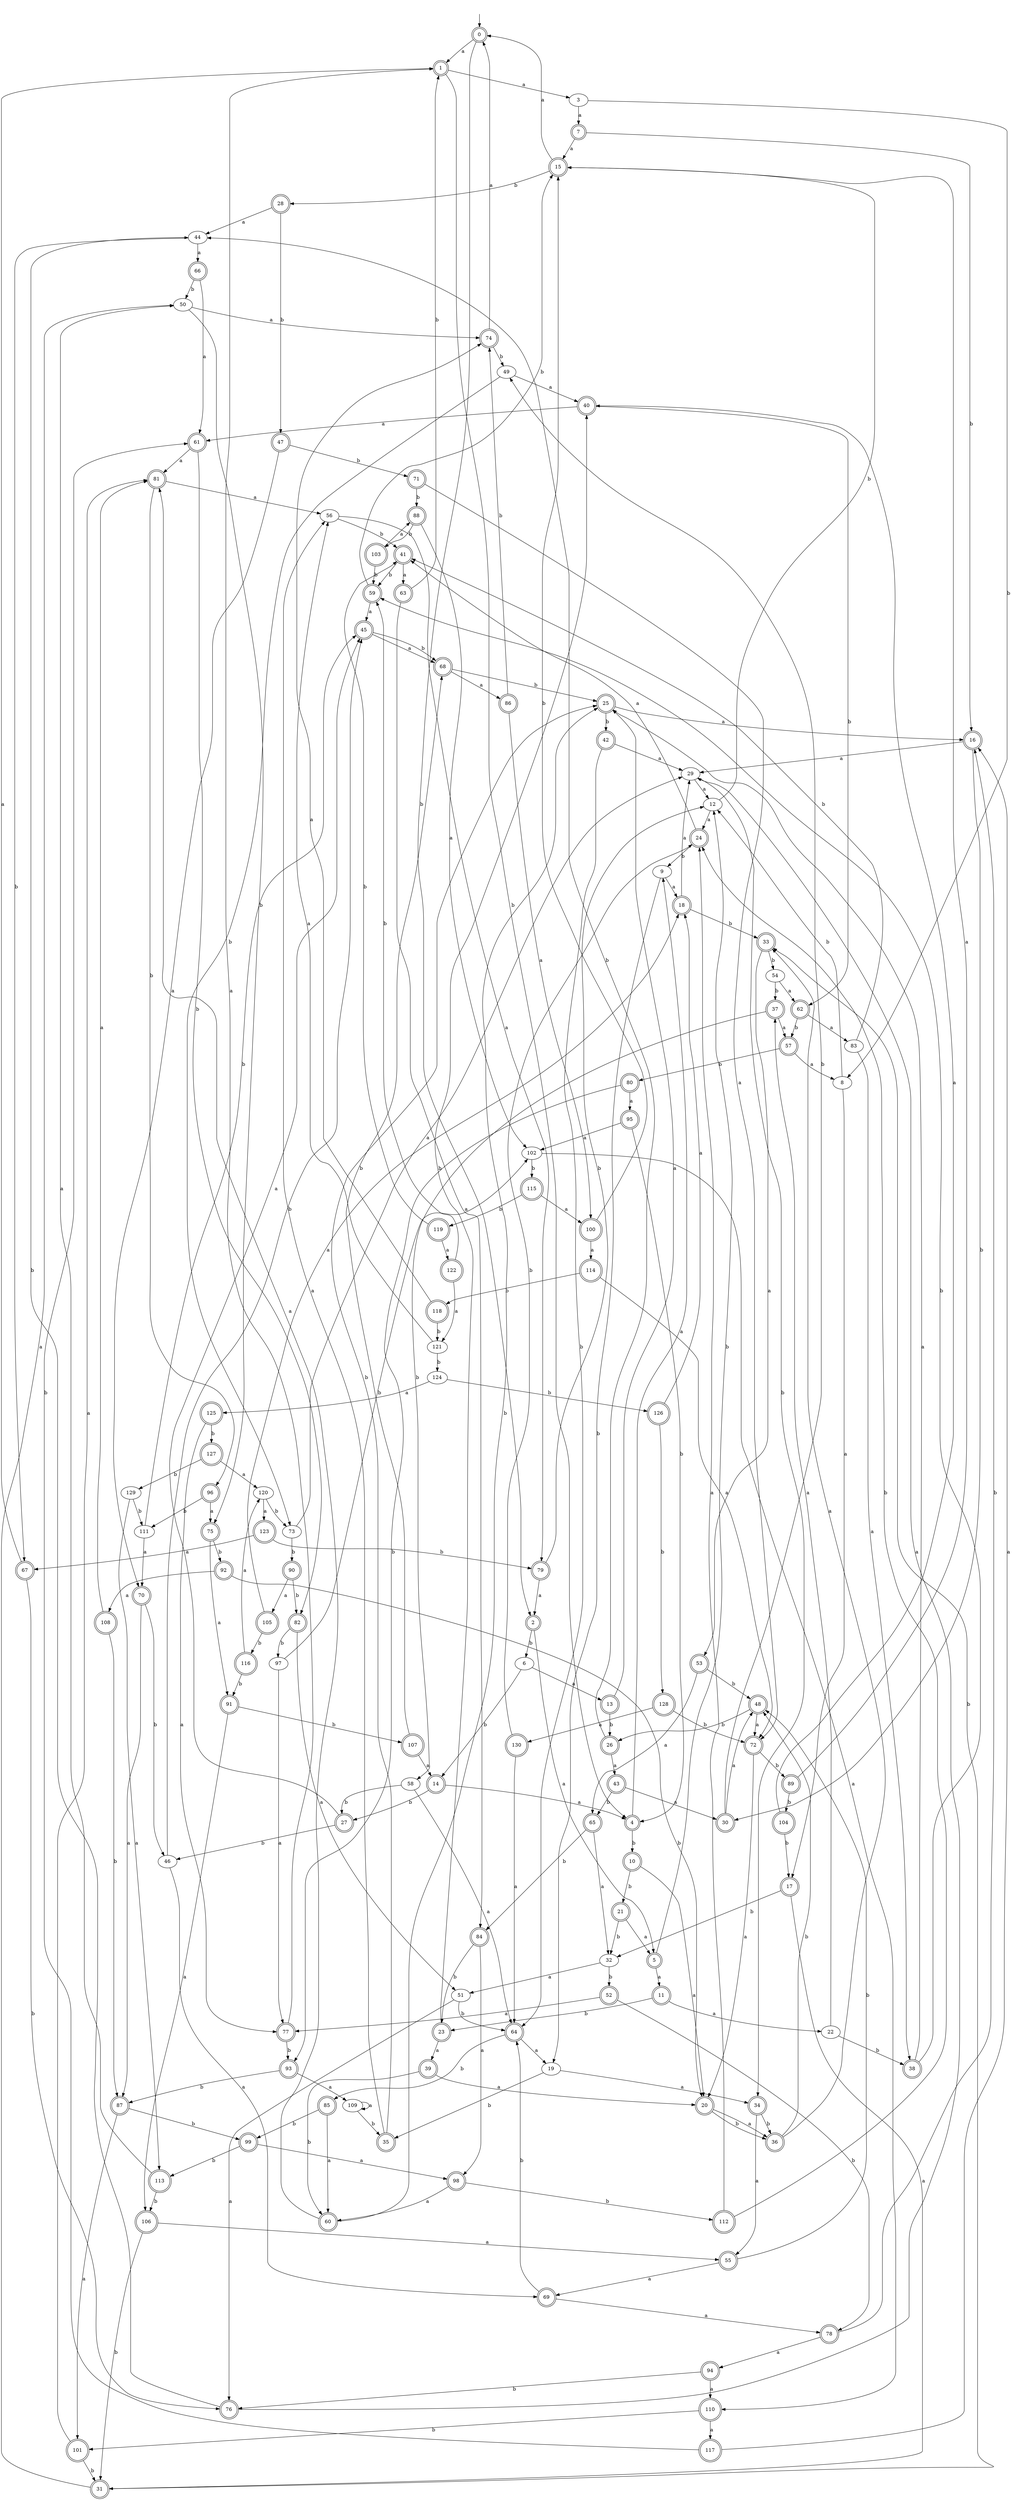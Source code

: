 digraph RandomDFA {
  __start0 [label="", shape=none];
  __start0 -> 0 [label=""];
  0 [shape=circle] [shape=doublecircle]
  0 -> 1 [label="a"]
  0 -> 2 [label="b"]
  1 [shape=doublecircle]
  1 -> 3 [label="a"]
  1 -> 4 [label="b"]
  2 [shape=doublecircle]
  2 -> 5 [label="a"]
  2 -> 6 [label="b"]
  3
  3 -> 7 [label="a"]
  3 -> 8 [label="b"]
  4 [shape=doublecircle]
  4 -> 9 [label="a"]
  4 -> 10 [label="b"]
  5 [shape=doublecircle]
  5 -> 11 [label="a"]
  5 -> 12 [label="b"]
  6
  6 -> 13 [label="a"]
  6 -> 14 [label="b"]
  7 [shape=doublecircle]
  7 -> 15 [label="a"]
  7 -> 16 [label="b"]
  8
  8 -> 17 [label="a"]
  8 -> 12 [label="b"]
  9
  9 -> 18 [label="a"]
  9 -> 19 [label="b"]
  10 [shape=doublecircle]
  10 -> 20 [label="a"]
  10 -> 21 [label="b"]
  11 [shape=doublecircle]
  11 -> 22 [label="a"]
  11 -> 23 [label="b"]
  12
  12 -> 24 [label="a"]
  12 -> 15 [label="b"]
  13 [shape=doublecircle]
  13 -> 25 [label="a"]
  13 -> 26 [label="b"]
  14 [shape=doublecircle]
  14 -> 4 [label="a"]
  14 -> 27 [label="b"]
  15 [shape=doublecircle]
  15 -> 0 [label="a"]
  15 -> 28 [label="b"]
  16 [shape=doublecircle]
  16 -> 29 [label="a"]
  16 -> 30 [label="b"]
  17 [shape=doublecircle]
  17 -> 31 [label="a"]
  17 -> 32 [label="b"]
  18 [shape=doublecircle]
  18 -> 29 [label="a"]
  18 -> 33 [label="b"]
  19
  19 -> 34 [label="a"]
  19 -> 35 [label="b"]
  20 [shape=doublecircle]
  20 -> 36 [label="a"]
  20 -> 36 [label="b"]
  21 [shape=doublecircle]
  21 -> 5 [label="a"]
  21 -> 32 [label="b"]
  22
  22 -> 37 [label="a"]
  22 -> 38 [label="b"]
  23 [shape=doublecircle]
  23 -> 39 [label="a"]
  23 -> 40 [label="b"]
  24 [shape=doublecircle]
  24 -> 41 [label="a"]
  24 -> 9 [label="b"]
  25 [shape=doublecircle]
  25 -> 16 [label="a"]
  25 -> 42 [label="b"]
  26 [shape=doublecircle]
  26 -> 43 [label="a"]
  26 -> 44 [label="b"]
  27 [shape=doublecircle]
  27 -> 45 [label="a"]
  27 -> 46 [label="b"]
  28 [shape=doublecircle]
  28 -> 44 [label="a"]
  28 -> 47 [label="b"]
  29
  29 -> 12 [label="a"]
  29 -> 34 [label="b"]
  30 [shape=doublecircle]
  30 -> 48 [label="a"]
  30 -> 49 [label="b"]
  31 [shape=doublecircle]
  31 -> 50 [label="a"]
  31 -> 33 [label="b"]
  32
  32 -> 51 [label="a"]
  32 -> 52 [label="b"]
  33 [shape=doublecircle]
  33 -> 53 [label="a"]
  33 -> 54 [label="b"]
  34 [shape=doublecircle]
  34 -> 55 [label="a"]
  34 -> 36 [label="b"]
  35 [shape=doublecircle]
  35 -> 56 [label="a"]
  35 -> 25 [label="b"]
  36 [shape=doublecircle]
  36 -> 33 [label="a"]
  36 -> 48 [label="b"]
  37 [shape=doublecircle]
  37 -> 57 [label="a"]
  37 -> 58 [label="b"]
  38 [shape=doublecircle]
  38 -> 25 [label="a"]
  38 -> 59 [label="b"]
  39 [shape=doublecircle]
  39 -> 20 [label="a"]
  39 -> 60 [label="b"]
  40 [shape=doublecircle]
  40 -> 61 [label="a"]
  40 -> 62 [label="b"]
  41 [shape=doublecircle]
  41 -> 63 [label="a"]
  41 -> 59 [label="b"]
  42 [shape=doublecircle]
  42 -> 29 [label="a"]
  42 -> 64 [label="b"]
  43 [shape=doublecircle]
  43 -> 30 [label="a"]
  43 -> 65 [label="b"]
  44
  44 -> 66 [label="a"]
  44 -> 67 [label="b"]
  45 [shape=doublecircle]
  45 -> 68 [label="a"]
  45 -> 68 [label="b"]
  46
  46 -> 69 [label="a"]
  46 -> 45 [label="b"]
  47 [shape=doublecircle]
  47 -> 70 [label="a"]
  47 -> 71 [label="b"]
  48 [shape=doublecircle]
  48 -> 72 [label="a"]
  48 -> 26 [label="b"]
  49
  49 -> 40 [label="a"]
  49 -> 73 [label="b"]
  50
  50 -> 74 [label="a"]
  50 -> 75 [label="b"]
  51
  51 -> 76 [label="a"]
  51 -> 64 [label="b"]
  52 [shape=doublecircle]
  52 -> 77 [label="a"]
  52 -> 78 [label="b"]
  53 [shape=doublecircle]
  53 -> 65 [label="a"]
  53 -> 48 [label="b"]
  54
  54 -> 62 [label="a"]
  54 -> 37 [label="b"]
  55 [shape=doublecircle]
  55 -> 69 [label="a"]
  55 -> 48 [label="b"]
  56
  56 -> 79 [label="a"]
  56 -> 41 [label="b"]
  57 [shape=doublecircle]
  57 -> 8 [label="a"]
  57 -> 80 [label="b"]
  58
  58 -> 64 [label="a"]
  58 -> 27 [label="b"]
  59 [shape=doublecircle]
  59 -> 45 [label="a"]
  59 -> 15 [label="b"]
  60 [shape=doublecircle]
  60 -> 81 [label="a"]
  60 -> 25 [label="b"]
  61 [shape=doublecircle]
  61 -> 81 [label="a"]
  61 -> 82 [label="b"]
  62 [shape=doublecircle]
  62 -> 83 [label="a"]
  62 -> 57 [label="b"]
  63 [shape=doublecircle]
  63 -> 84 [label="a"]
  63 -> 1 [label="b"]
  64 [shape=doublecircle]
  64 -> 19 [label="a"]
  64 -> 85 [label="b"]
  65 [shape=doublecircle]
  65 -> 32 [label="a"]
  65 -> 84 [label="b"]
  66 [shape=doublecircle]
  66 -> 61 [label="a"]
  66 -> 50 [label="b"]
  67 [shape=doublecircle]
  67 -> 1 [label="a"]
  67 -> 76 [label="b"]
  68 [shape=doublecircle]
  68 -> 86 [label="a"]
  68 -> 25 [label="b"]
  69 [shape=doublecircle]
  69 -> 78 [label="a"]
  69 -> 64 [label="b"]
  70 [shape=doublecircle]
  70 -> 87 [label="a"]
  70 -> 46 [label="b"]
  71 [shape=doublecircle]
  71 -> 72 [label="a"]
  71 -> 88 [label="b"]
  72 [shape=doublecircle]
  72 -> 20 [label="a"]
  72 -> 89 [label="b"]
  73
  73 -> 29 [label="a"]
  73 -> 90 [label="b"]
  74 [shape=doublecircle]
  74 -> 0 [label="a"]
  74 -> 49 [label="b"]
  75 [shape=doublecircle]
  75 -> 91 [label="a"]
  75 -> 92 [label="b"]
  76 [shape=doublecircle]
  76 -> 29 [label="a"]
  76 -> 44 [label="b"]
  77 [shape=doublecircle]
  77 -> 1 [label="a"]
  77 -> 93 [label="b"]
  78 [shape=doublecircle]
  78 -> 94 [label="a"]
  78 -> 16 [label="b"]
  79 [shape=doublecircle]
  79 -> 2 [label="a"]
  79 -> 12 [label="b"]
  80 [shape=doublecircle]
  80 -> 95 [label="a"]
  80 -> 93 [label="b"]
  81 [shape=doublecircle]
  81 -> 56 [label="a"]
  81 -> 96 [label="b"]
  82 [shape=doublecircle]
  82 -> 51 [label="a"]
  82 -> 97 [label="b"]
  83
  83 -> 38 [label="a"]
  83 -> 41 [label="b"]
  84 [shape=doublecircle]
  84 -> 98 [label="a"]
  84 -> 23 [label="b"]
  85 [shape=doublecircle]
  85 -> 60 [label="a"]
  85 -> 99 [label="b"]
  86 [shape=doublecircle]
  86 -> 100 [label="a"]
  86 -> 74 [label="b"]
  87 [shape=doublecircle]
  87 -> 101 [label="a"]
  87 -> 99 [label="b"]
  88 [shape=doublecircle]
  88 -> 102 [label="a"]
  88 -> 103 [label="b"]
  89 [shape=doublecircle]
  89 -> 15 [label="a"]
  89 -> 104 [label="b"]
  90 [shape=doublecircle]
  90 -> 105 [label="a"]
  90 -> 82 [label="b"]
  91 [shape=doublecircle]
  91 -> 106 [label="a"]
  91 -> 107 [label="b"]
  92 [shape=doublecircle]
  92 -> 108 [label="a"]
  92 -> 20 [label="b"]
  93 [shape=doublecircle]
  93 -> 109 [label="a"]
  93 -> 87 [label="b"]
  94 [shape=doublecircle]
  94 -> 110 [label="a"]
  94 -> 76 [label="b"]
  95 [shape=doublecircle]
  95 -> 102 [label="a"]
  95 -> 4 [label="b"]
  96 [shape=doublecircle]
  96 -> 75 [label="a"]
  96 -> 111 [label="b"]
  97
  97 -> 77 [label="a"]
  97 -> 102 [label="b"]
  98 [shape=doublecircle]
  98 -> 60 [label="a"]
  98 -> 112 [label="b"]
  99 [shape=doublecircle]
  99 -> 98 [label="a"]
  99 -> 113 [label="b"]
  100 [shape=doublecircle]
  100 -> 114 [label="a"]
  100 -> 15 [label="b"]
  101 [shape=doublecircle]
  101 -> 81 [label="a"]
  101 -> 31 [label="b"]
  102
  102 -> 110 [label="a"]
  102 -> 115 [label="b"]
  103 [shape=doublecircle]
  103 -> 88 [label="a"]
  103 -> 59 [label="b"]
  104 [shape=doublecircle]
  104 -> 40 [label="a"]
  104 -> 17 [label="b"]
  105 [shape=doublecircle]
  105 -> 18 [label="a"]
  105 -> 116 [label="b"]
  106 [shape=doublecircle]
  106 -> 55 [label="a"]
  106 -> 31 [label="b"]
  107 [shape=doublecircle]
  107 -> 14 [label="a"]
  107 -> 68 [label="b"]
  108 [shape=doublecircle]
  108 -> 81 [label="a"]
  108 -> 87 [label="b"]
  109
  109 -> 109 [label="a"]
  109 -> 35 [label="b"]
  110 [shape=doublecircle]
  110 -> 117 [label="a"]
  110 -> 101 [label="b"]
  111
  111 -> 70 [label="a"]
  111 -> 45 [label="b"]
  112 [shape=doublecircle]
  112 -> 24 [label="a"]
  112 -> 24 [label="b"]
  113 [shape=doublecircle]
  113 -> 50 [label="a"]
  113 -> 106 [label="b"]
  114 [shape=doublecircle]
  114 -> 72 [label="a"]
  114 -> 118 [label="b"]
  115 [shape=doublecircle]
  115 -> 100 [label="a"]
  115 -> 119 [label="b"]
  116 [shape=doublecircle]
  116 -> 120 [label="a"]
  116 -> 91 [label="b"]
  117 [shape=doublecircle]
  117 -> 16 [label="a"]
  117 -> 61 [label="b"]
  118 [shape=doublecircle]
  118 -> 74 [label="a"]
  118 -> 121 [label="b"]
  119 [shape=doublecircle]
  119 -> 122 [label="a"]
  119 -> 41 [label="b"]
  120
  120 -> 123 [label="a"]
  120 -> 73 [label="b"]
  121
  121 -> 56 [label="a"]
  121 -> 124 [label="b"]
  122 [shape=doublecircle]
  122 -> 121 [label="a"]
  122 -> 59 [label="b"]
  123 [shape=doublecircle]
  123 -> 67 [label="a"]
  123 -> 79 [label="b"]
  124
  124 -> 125 [label="a"]
  124 -> 126 [label="b"]
  125 [shape=doublecircle]
  125 -> 77 [label="a"]
  125 -> 127 [label="b"]
  126 [shape=doublecircle]
  126 -> 18 [label="a"]
  126 -> 128 [label="b"]
  127 [shape=doublecircle]
  127 -> 120 [label="a"]
  127 -> 129 [label="b"]
  128 [shape=doublecircle]
  128 -> 130 [label="a"]
  128 -> 72 [label="b"]
  129
  129 -> 113 [label="a"]
  129 -> 111 [label="b"]
  130 [shape=doublecircle]
  130 -> 64 [label="a"]
  130 -> 24 [label="b"]
}
